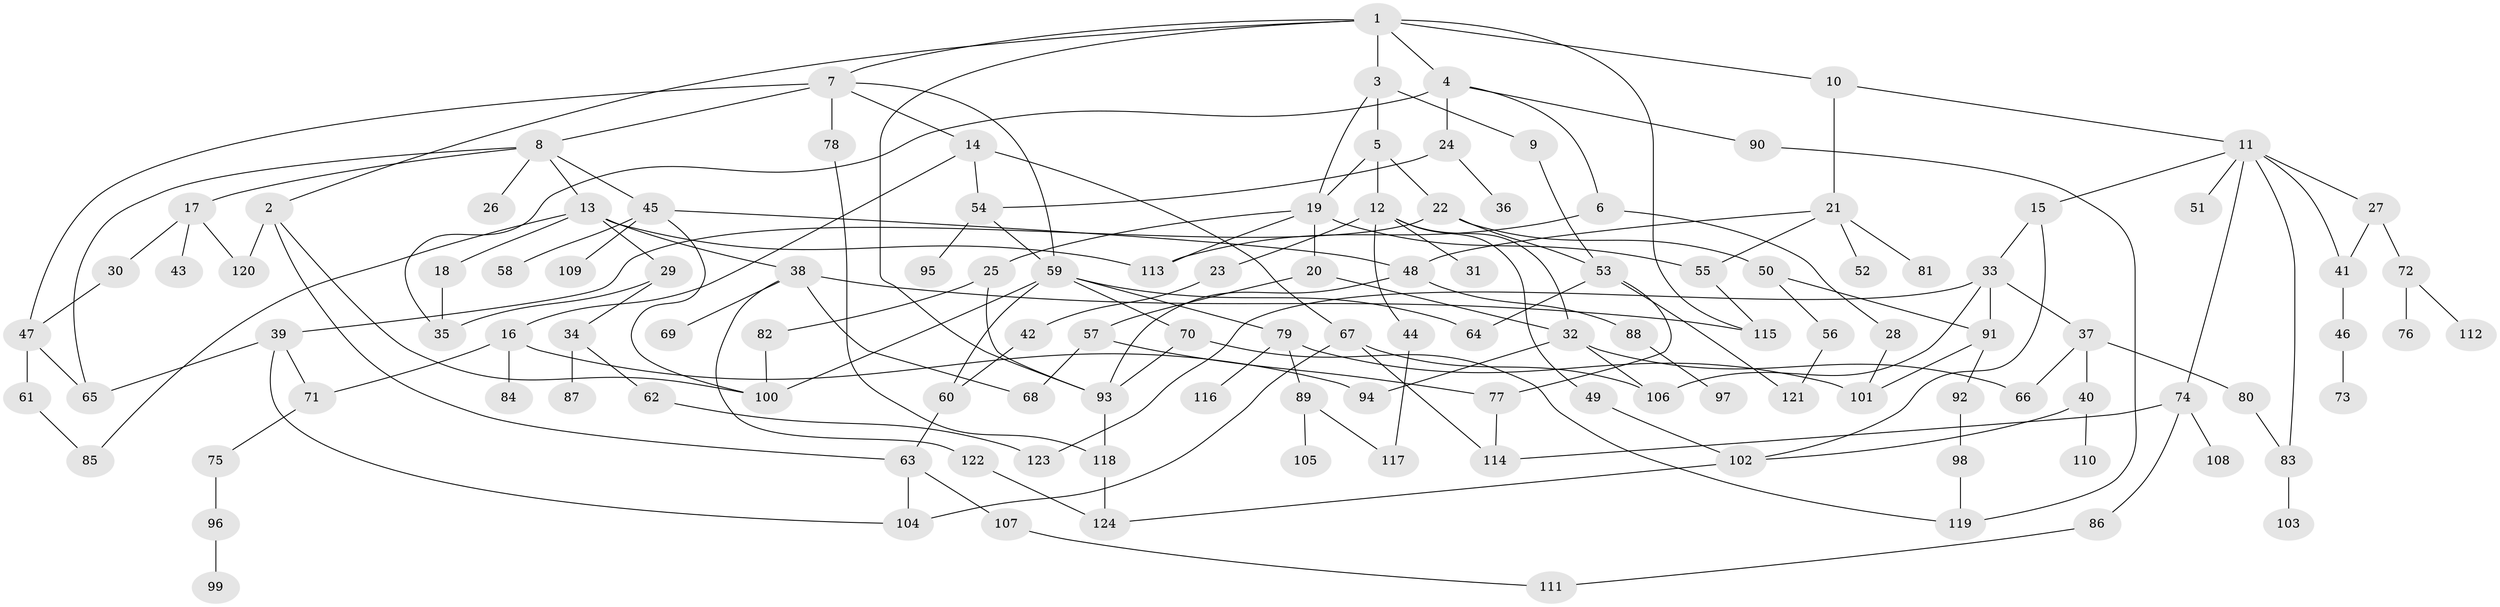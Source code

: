 // Generated by graph-tools (version 1.1) at 2025/00/03/09/25 03:00:57]
// undirected, 124 vertices, 177 edges
graph export_dot {
graph [start="1"]
  node [color=gray90,style=filled];
  1;
  2;
  3;
  4;
  5;
  6;
  7;
  8;
  9;
  10;
  11;
  12;
  13;
  14;
  15;
  16;
  17;
  18;
  19;
  20;
  21;
  22;
  23;
  24;
  25;
  26;
  27;
  28;
  29;
  30;
  31;
  32;
  33;
  34;
  35;
  36;
  37;
  38;
  39;
  40;
  41;
  42;
  43;
  44;
  45;
  46;
  47;
  48;
  49;
  50;
  51;
  52;
  53;
  54;
  55;
  56;
  57;
  58;
  59;
  60;
  61;
  62;
  63;
  64;
  65;
  66;
  67;
  68;
  69;
  70;
  71;
  72;
  73;
  74;
  75;
  76;
  77;
  78;
  79;
  80;
  81;
  82;
  83;
  84;
  85;
  86;
  87;
  88;
  89;
  90;
  91;
  92;
  93;
  94;
  95;
  96;
  97;
  98;
  99;
  100;
  101;
  102;
  103;
  104;
  105;
  106;
  107;
  108;
  109;
  110;
  111;
  112;
  113;
  114;
  115;
  116;
  117;
  118;
  119;
  120;
  121;
  122;
  123;
  124;
  1 -- 2;
  1 -- 3;
  1 -- 4;
  1 -- 7;
  1 -- 10;
  1 -- 115;
  1 -- 93;
  2 -- 63;
  2 -- 120;
  2 -- 100;
  3 -- 5;
  3 -- 9;
  3 -- 19;
  4 -- 6;
  4 -- 24;
  4 -- 35;
  4 -- 90;
  5 -- 12;
  5 -- 19;
  5 -- 22;
  6 -- 28;
  6 -- 113;
  7 -- 8;
  7 -- 14;
  7 -- 47;
  7 -- 59;
  7 -- 78;
  8 -- 13;
  8 -- 17;
  8 -- 26;
  8 -- 45;
  8 -- 65;
  9 -- 53;
  10 -- 11;
  10 -- 21;
  11 -- 15;
  11 -- 27;
  11 -- 41;
  11 -- 51;
  11 -- 74;
  11 -- 83;
  12 -- 23;
  12 -- 31;
  12 -- 44;
  12 -- 49;
  12 -- 32;
  13 -- 18;
  13 -- 29;
  13 -- 38;
  13 -- 85;
  13 -- 113;
  14 -- 16;
  14 -- 67;
  14 -- 54;
  15 -- 33;
  15 -- 102;
  16 -- 84;
  16 -- 94;
  16 -- 71;
  17 -- 30;
  17 -- 43;
  17 -- 120;
  18 -- 35;
  19 -- 20;
  19 -- 25;
  19 -- 55;
  19 -- 113;
  20 -- 32;
  20 -- 57;
  21 -- 48;
  21 -- 52;
  21 -- 81;
  21 -- 55;
  22 -- 39;
  22 -- 50;
  22 -- 53;
  23 -- 42;
  24 -- 36;
  24 -- 54;
  25 -- 82;
  25 -- 93;
  27 -- 72;
  27 -- 41;
  28 -- 101;
  29 -- 34;
  29 -- 35;
  30 -- 47;
  32 -- 94;
  32 -- 106;
  32 -- 66;
  33 -- 37;
  33 -- 91;
  33 -- 106;
  33 -- 123;
  34 -- 62;
  34 -- 87;
  37 -- 40;
  37 -- 66;
  37 -- 80;
  38 -- 69;
  38 -- 115;
  38 -- 122;
  38 -- 68;
  39 -- 65;
  39 -- 71;
  39 -- 104;
  40 -- 110;
  40 -- 102;
  41 -- 46;
  42 -- 60;
  44 -- 117;
  45 -- 58;
  45 -- 100;
  45 -- 109;
  45 -- 48;
  46 -- 73;
  47 -- 61;
  47 -- 65;
  48 -- 88;
  48 -- 93;
  49 -- 102;
  50 -- 56;
  50 -- 91;
  53 -- 64;
  53 -- 77;
  53 -- 121;
  54 -- 95;
  54 -- 59;
  55 -- 115;
  56 -- 121;
  57 -- 68;
  57 -- 77;
  59 -- 70;
  59 -- 79;
  59 -- 100;
  59 -- 64;
  59 -- 60;
  60 -- 63;
  61 -- 85;
  62 -- 123;
  63 -- 104;
  63 -- 107;
  67 -- 104;
  67 -- 114;
  67 -- 106;
  70 -- 93;
  70 -- 119;
  71 -- 75;
  72 -- 76;
  72 -- 112;
  74 -- 86;
  74 -- 108;
  74 -- 114;
  75 -- 96;
  77 -- 114;
  78 -- 118;
  79 -- 89;
  79 -- 101;
  79 -- 116;
  80 -- 83;
  82 -- 100;
  83 -- 103;
  86 -- 111;
  88 -- 97;
  89 -- 105;
  89 -- 117;
  90 -- 119;
  91 -- 92;
  91 -- 101;
  92 -- 98;
  93 -- 118;
  96 -- 99;
  98 -- 119;
  102 -- 124;
  107 -- 111;
  118 -- 124;
  122 -- 124;
}
